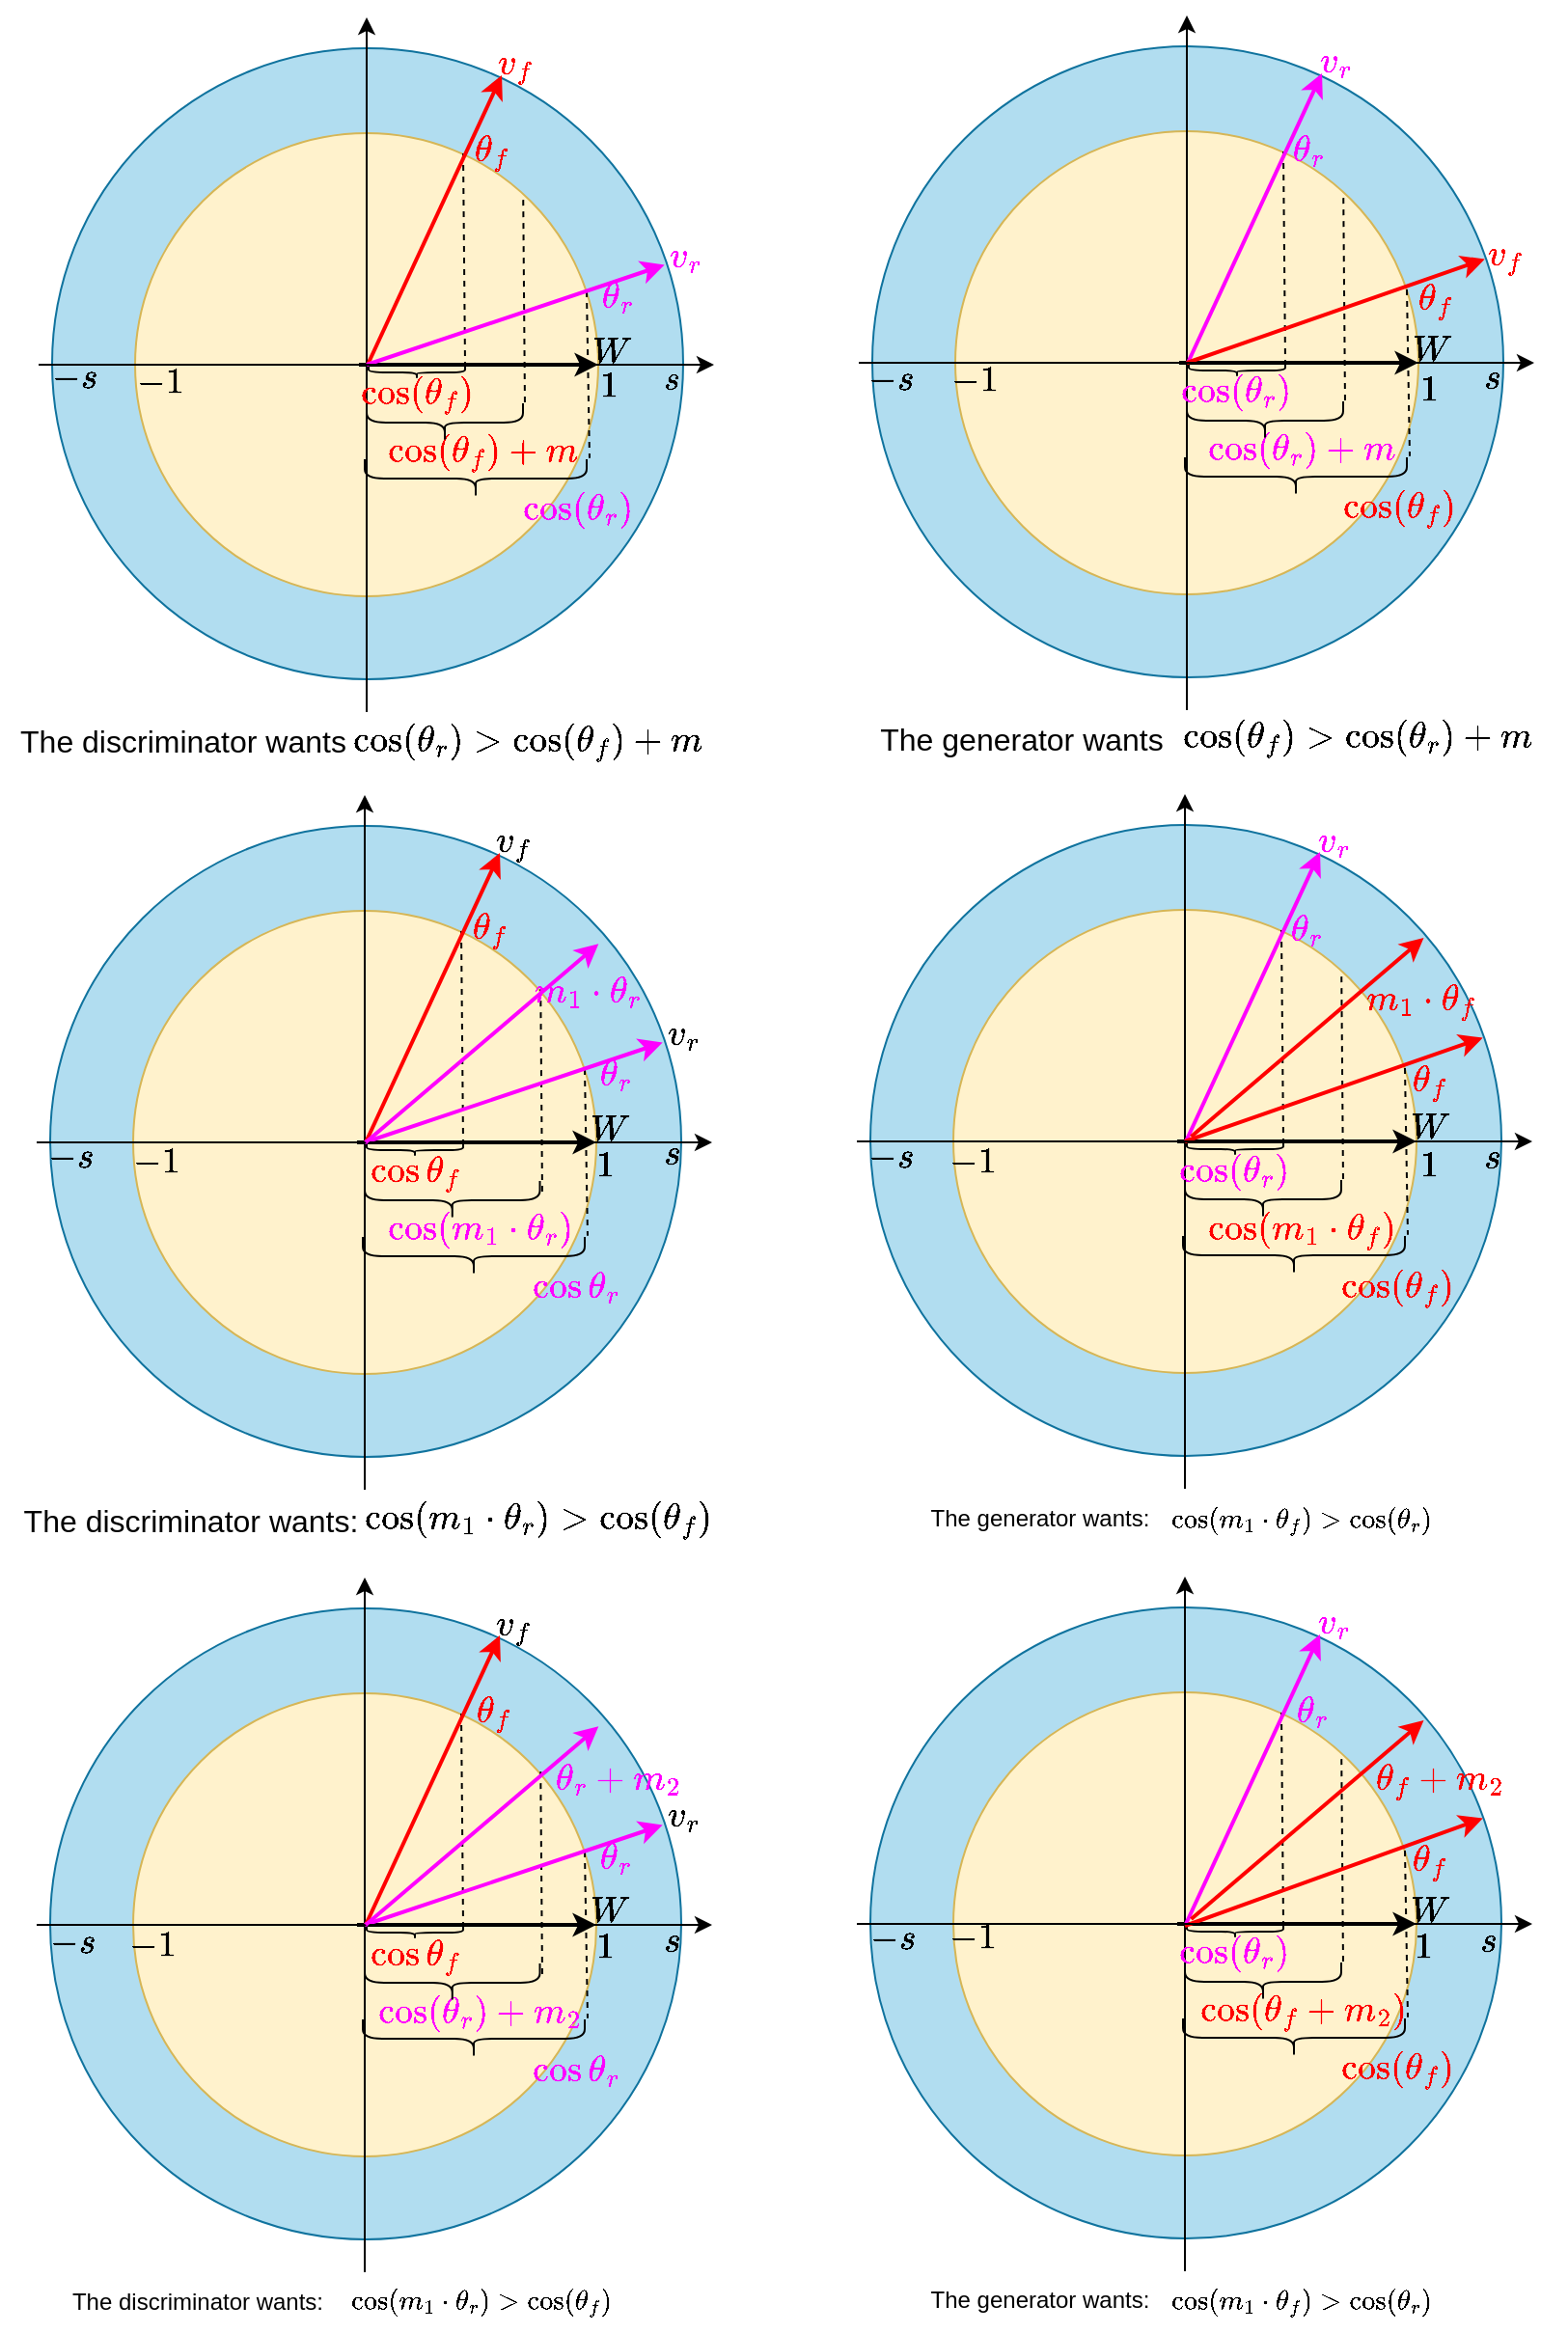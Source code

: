 <mxfile version="21.6.8" type="github">
  <diagram name="Page-1" id="L5gE9TaHChZpEfNY-t2x">
    <mxGraphModel dx="756" dy="537" grid="1" gridSize="10" guides="1" tooltips="1" connect="1" arrows="1" fold="1" page="0" pageScale="1" pageWidth="827" pageHeight="1169" math="1" shadow="0">
      <root>
        <mxCell id="0" />
        <mxCell id="1" parent="0" />
        <mxCell id="ebqqvcWVVmoioaNN8tBe-39" value="" style="ellipse;whiteSpace=wrap;html=1;aspect=fixed;fillColor=#b1ddf0;strokeColor=#10739e;" vertex="1" parent="1">
          <mxGeometry x="37" y="26" width="327" height="327" as="geometry" />
        </mxCell>
        <mxCell id="UZf72PWpk065BYjZ_3hO-1" value="" style="ellipse;whiteSpace=wrap;html=1;aspect=fixed;fillColor=#fff2cc;strokeColor=#d6b656;" parent="1" vertex="1">
          <mxGeometry x="80" y="70" width="240" height="240" as="geometry" />
        </mxCell>
        <mxCell id="UZf72PWpk065BYjZ_3hO-2" value="" style="endArrow=classic;html=1;rounded=0;exitX=0;exitY=0;exitDx=0;exitDy=0;strokeWidth=2;" parent="1" edge="1" source="ebqqvcWVVmoioaNN8tBe-5">
          <mxGeometry width="50" height="50" relative="1" as="geometry">
            <mxPoint x="40" y="189.5" as="sourcePoint" />
            <mxPoint x="320" y="190" as="targetPoint" />
          </mxGeometry>
        </mxCell>
        <mxCell id="UZf72PWpk065BYjZ_3hO-3" value="" style="endArrow=classic;html=1;rounded=0;" parent="1" edge="1">
          <mxGeometry width="50" height="50" relative="1" as="geometry">
            <mxPoint x="200" y="370" as="sourcePoint" />
            <mxPoint x="200" y="10" as="targetPoint" />
          </mxGeometry>
        </mxCell>
        <mxCell id="UZf72PWpk065BYjZ_3hO-12" value="" style="endArrow=none;dashed=1;html=1;rounded=0;" parent="1" edge="1">
          <mxGeometry width="50" height="50" relative="1" as="geometry">
            <mxPoint x="200" y="80" as="sourcePoint" />
            <mxPoint x="200" y="150" as="targetPoint" />
          </mxGeometry>
        </mxCell>
        <mxCell id="UZf72PWpk065BYjZ_3hO-13" value="" style="endArrow=none;dashed=1;html=1;rounded=0;entryX=1.033;entryY=1.013;entryDx=0;entryDy=0;entryPerimeter=0;" parent="1" edge="1" target="ebqqvcWVVmoioaNN8tBe-8">
          <mxGeometry width="50" height="50" relative="1" as="geometry">
            <mxPoint x="314" y="152" as="sourcePoint" />
            <mxPoint x="314.16" y="190.15" as="targetPoint" />
          </mxGeometry>
        </mxCell>
        <mxCell id="ebqqvcWVVmoioaNN8tBe-3" value="" style="endArrow=none;dashed=1;html=1;rounded=0;exitX=0;exitY=0.25;exitDx=0;exitDy=0;" edge="1" parent="1">
          <mxGeometry width="50" height="50" relative="1" as="geometry">
            <mxPoint x="250.0" y="80.5" as="sourcePoint" />
            <mxPoint x="251" y="190" as="targetPoint" />
          </mxGeometry>
        </mxCell>
        <mxCell id="ebqqvcWVVmoioaNN8tBe-4" value="&lt;font style=&quot;font-size: 16px;&quot; color=&quot;#ff00ff&quot;&gt;$$\theta_r$$&lt;/font&gt;" style="text;html=1;strokeColor=none;fillColor=none;align=center;verticalAlign=middle;whiteSpace=wrap;rounded=0;" vertex="1" parent="1">
          <mxGeometry x="300" y="140" width="60" height="30" as="geometry" />
        </mxCell>
        <mxCell id="ebqqvcWVVmoioaNN8tBe-5" value="&lt;font style=&quot;font-size: 16px;&quot; color=&quot;#ff0000&quot;&gt;$$\cos &lt;br&gt;(\theta_f)$$&lt;/font&gt;" style="text;html=1;strokeColor=none;fillColor=none;align=center;verticalAlign=middle;whiteSpace=wrap;rounded=0;" vertex="1" parent="1">
          <mxGeometry x="196" y="190" width="60" height="30" as="geometry" />
        </mxCell>
        <mxCell id="ebqqvcWVVmoioaNN8tBe-6" value="&lt;font style=&quot;font-size: 16px;&quot; color=&quot;#ff0000&quot;&gt;$$\theta_f$$&lt;/font&gt;" style="text;html=1;strokeColor=none;fillColor=none;align=center;verticalAlign=middle;whiteSpace=wrap;rounded=0;" vertex="1" parent="1">
          <mxGeometry x="235" y="64" width="60" height="30" as="geometry" />
        </mxCell>
        <mxCell id="ebqqvcWVVmoioaNN8tBe-7" value="" style="shape=curlyBracket;whiteSpace=wrap;html=1;rounded=1;labelPosition=left;verticalLabelPosition=middle;align=right;verticalAlign=middle;rotation=-90;" vertex="1" parent="1">
          <mxGeometry x="223" y="169" width="6" height="50" as="geometry" />
        </mxCell>
        <mxCell id="ebqqvcWVVmoioaNN8tBe-8" value="" style="shape=curlyBracket;whiteSpace=wrap;html=1;rounded=1;labelPosition=left;verticalLabelPosition=middle;align=right;verticalAlign=middle;rotation=-90;" vertex="1" parent="1">
          <mxGeometry x="246.5" y="191.5" width="20" height="115" as="geometry" />
        </mxCell>
        <mxCell id="ebqqvcWVVmoioaNN8tBe-9" value="&lt;font style=&quot;font-size: 16px;&quot; color=&quot;#ff00ff&quot;&gt;$$\cos &lt;br&gt;(\theta_r)$$&lt;/font&gt;" style="text;html=1;strokeColor=none;fillColor=none;align=center;verticalAlign=middle;whiteSpace=wrap;rounded=0;" vertex="1" parent="1">
          <mxGeometry x="280" y="250" width="60" height="30" as="geometry" />
        </mxCell>
        <mxCell id="ebqqvcWVVmoioaNN8tBe-10" value="&lt;font style=&quot;font-size: 16px;&quot; color=&quot;#ff0000&quot;&gt;$$\cos &lt;br&gt;(\theta_f) +m$$&lt;/font&gt;" style="text;html=1;strokeColor=none;fillColor=none;align=center;verticalAlign=middle;whiteSpace=wrap;rounded=0;" vertex="1" parent="1">
          <mxGeometry x="230" y="220" width="60" height="30" as="geometry" />
        </mxCell>
        <mxCell id="ebqqvcWVVmoioaNN8tBe-11" value="" style="shape=curlyBracket;whiteSpace=wrap;html=1;rounded=1;labelPosition=left;verticalLabelPosition=middle;align=right;verticalAlign=middle;rotation=-90;" vertex="1" parent="1">
          <mxGeometry x="230.5" y="179.5" width="20" height="81" as="geometry" />
        </mxCell>
        <mxCell id="ebqqvcWVVmoioaNN8tBe-12" value="" style="endArrow=none;dashed=1;html=1;rounded=0;entryX=1.033;entryY=1.013;entryDx=0;entryDy=0;entryPerimeter=0;exitX=0.838;exitY=0.144;exitDx=0;exitDy=0;exitPerimeter=0;" edge="1" parent="1" source="UZf72PWpk065BYjZ_3hO-1">
          <mxGeometry width="50" height="50" relative="1" as="geometry">
            <mxPoint x="281" y="126" as="sourcePoint" />
            <mxPoint x="282" y="212" as="targetPoint" />
          </mxGeometry>
        </mxCell>
        <mxCell id="ebqqvcWVVmoioaNN8tBe-13" value="&lt;font style=&quot;font-size: 16px;&quot;&gt;The discriminator wants&lt;/font&gt;" style="text;html=1;strokeColor=none;fillColor=none;align=center;verticalAlign=middle;whiteSpace=wrap;rounded=0;" vertex="1" parent="1">
          <mxGeometry x="10" y="370" width="190" height="30" as="geometry" />
        </mxCell>
        <mxCell id="ebqqvcWVVmoioaNN8tBe-16" value="&lt;font style=&quot;font-size: 16px;&quot;&gt;$$\cos(\theta_r)&amp;gt;\cos(\theta_f) +m$$&lt;/font&gt;" style="text;html=1;strokeColor=none;fillColor=none;align=center;verticalAlign=middle;whiteSpace=wrap;rounded=0;" vertex="1" parent="1">
          <mxGeometry x="254.38" y="370" width="60" height="30" as="geometry" />
        </mxCell>
        <mxCell id="ebqqvcWVVmoioaNN8tBe-37" value="&lt;font style=&quot;font-size: 16px;&quot;&gt;$$W$$&lt;/font&gt;" style="text;html=1;strokeColor=none;fillColor=none;align=center;verticalAlign=middle;whiteSpace=wrap;rounded=0;" vertex="1" parent="1">
          <mxGeometry x="297" y="167.5" width="60" height="30" as="geometry" />
        </mxCell>
        <mxCell id="ebqqvcWVVmoioaNN8tBe-40" value="&lt;font style=&quot;font-size: 16px;&quot; color=&quot;#ff0000&quot;&gt;$$v_f$$&lt;/font&gt;" style="text;html=1;strokeColor=none;fillColor=none;align=center;verticalAlign=middle;whiteSpace=wrap;rounded=0;" vertex="1" parent="1">
          <mxGeometry x="246.5" y="19" width="60" height="30" as="geometry" />
        </mxCell>
        <mxCell id="ebqqvcWVVmoioaNN8tBe-41" value="&lt;font style=&quot;font-size: 16px;&quot; color=&quot;#ff00ff&quot;&gt;$$v_r$$&lt;/font&gt;" style="text;html=1;strokeColor=none;fillColor=none;align=center;verticalAlign=middle;whiteSpace=wrap;rounded=0;" vertex="1" parent="1">
          <mxGeometry x="335" y="118.5" width="60" height="30" as="geometry" />
        </mxCell>
        <mxCell id="ebqqvcWVVmoioaNN8tBe-42" value="" style="endArrow=classic;html=1;rounded=0;entryX=0.392;entryY=0.7;entryDx=0;entryDy=0;entryPerimeter=0;strokeWidth=2;strokeColor=#FF0000;" edge="1" parent="1" target="ebqqvcWVVmoioaNN8tBe-40">
          <mxGeometry width="50" height="50" relative="1" as="geometry">
            <mxPoint x="200.5" y="190" as="sourcePoint" />
            <mxPoint x="250.5" y="140" as="targetPoint" />
          </mxGeometry>
        </mxCell>
        <mxCell id="ebqqvcWVVmoioaNN8tBe-43" value="" style="endArrow=classic;html=1;rounded=0;entryX=0.906;entryY=-0.058;entryDx=0;entryDy=0;entryPerimeter=0;strokeWidth=2;strokeColor=#FF00FF;" edge="1" parent="1" target="ebqqvcWVVmoioaNN8tBe-4">
          <mxGeometry width="50" height="50" relative="1" as="geometry">
            <mxPoint x="200" y="190" as="sourcePoint" />
            <mxPoint x="280" y="50" as="targetPoint" />
          </mxGeometry>
        </mxCell>
        <mxCell id="ebqqvcWVVmoioaNN8tBe-44" value="" style="endArrow=classic;html=1;rounded=0;" edge="1" parent="1">
          <mxGeometry width="50" height="50" relative="1" as="geometry">
            <mxPoint x="30" y="190" as="sourcePoint" />
            <mxPoint x="380" y="190" as="targetPoint" />
          </mxGeometry>
        </mxCell>
        <mxCell id="ebqqvcWVVmoioaNN8tBe-45" value="&lt;font style=&quot;font-size: 16px;&quot;&gt;$$1$$&lt;/font&gt;" style="text;html=1;strokeColor=none;fillColor=none;align=center;verticalAlign=middle;whiteSpace=wrap;rounded=0;" vertex="1" parent="1">
          <mxGeometry x="296" y="185.5" width="60" height="30" as="geometry" />
        </mxCell>
        <mxCell id="ebqqvcWVVmoioaNN8tBe-46" value="&lt;font style=&quot;font-size: 15px;&quot;&gt;$$s$$&lt;/font&gt;" style="text;html=1;strokeColor=none;fillColor=none;align=center;verticalAlign=middle;whiteSpace=wrap;rounded=0;" vertex="1" parent="1">
          <mxGeometry x="328" y="181.5" width="60" height="30" as="geometry" />
        </mxCell>
        <mxCell id="ebqqvcWVVmoioaNN8tBe-47" value="&lt;font style=&quot;font-size: 16px;&quot;&gt;$$-s$$&lt;/font&gt;" style="text;html=1;strokeColor=none;fillColor=none;align=center;verticalAlign=middle;whiteSpace=wrap;rounded=0;" vertex="1" parent="1">
          <mxGeometry x="19" y="180.5" width="60" height="30" as="geometry" />
        </mxCell>
        <mxCell id="ebqqvcWVVmoioaNN8tBe-48" value="&lt;font style=&quot;font-size: 16px;&quot;&gt;$$-1$$&lt;/font&gt;" style="text;html=1;strokeColor=none;fillColor=none;align=center;verticalAlign=middle;whiteSpace=wrap;rounded=0;" vertex="1" parent="1">
          <mxGeometry x="63" y="184" width="60" height="30" as="geometry" />
        </mxCell>
        <mxCell id="ebqqvcWVVmoioaNN8tBe-49" value="" style="ellipse;whiteSpace=wrap;html=1;aspect=fixed;fillColor=#b1ddf0;strokeColor=#10739e;" vertex="1" parent="1">
          <mxGeometry x="462" y="25" width="327" height="327" as="geometry" />
        </mxCell>
        <mxCell id="ebqqvcWVVmoioaNN8tBe-50" value="" style="ellipse;whiteSpace=wrap;html=1;aspect=fixed;fillColor=#fff2cc;strokeColor=#d6b656;" vertex="1" parent="1">
          <mxGeometry x="505" y="69" width="240" height="240" as="geometry" />
        </mxCell>
        <mxCell id="ebqqvcWVVmoioaNN8tBe-51" value="" style="endArrow=classic;html=1;rounded=0;exitX=0;exitY=0;exitDx=0;exitDy=0;strokeWidth=2;" edge="1" parent="1" source="ebqqvcWVVmoioaNN8tBe-57">
          <mxGeometry width="50" height="50" relative="1" as="geometry">
            <mxPoint x="465" y="188.5" as="sourcePoint" />
            <mxPoint x="745" y="189" as="targetPoint" />
          </mxGeometry>
        </mxCell>
        <mxCell id="ebqqvcWVVmoioaNN8tBe-52" value="" style="endArrow=classic;html=1;rounded=0;" edge="1" parent="1">
          <mxGeometry width="50" height="50" relative="1" as="geometry">
            <mxPoint x="625" y="369" as="sourcePoint" />
            <mxPoint x="625" y="9" as="targetPoint" />
          </mxGeometry>
        </mxCell>
        <mxCell id="ebqqvcWVVmoioaNN8tBe-53" value="" style="endArrow=none;dashed=1;html=1;rounded=0;" edge="1" parent="1">
          <mxGeometry width="50" height="50" relative="1" as="geometry">
            <mxPoint x="625" y="79" as="sourcePoint" />
            <mxPoint x="625" y="149" as="targetPoint" />
          </mxGeometry>
        </mxCell>
        <mxCell id="ebqqvcWVVmoioaNN8tBe-54" value="" style="endArrow=none;dashed=1;html=1;rounded=0;entryX=1.033;entryY=1.013;entryDx=0;entryDy=0;entryPerimeter=0;" edge="1" parent="1" target="ebqqvcWVVmoioaNN8tBe-60">
          <mxGeometry width="50" height="50" relative="1" as="geometry">
            <mxPoint x="739" y="151" as="sourcePoint" />
            <mxPoint x="739.16" y="189.15" as="targetPoint" />
          </mxGeometry>
        </mxCell>
        <mxCell id="ebqqvcWVVmoioaNN8tBe-55" value="" style="endArrow=none;dashed=1;html=1;rounded=0;exitX=0;exitY=0.25;exitDx=0;exitDy=0;" edge="1" parent="1">
          <mxGeometry width="50" height="50" relative="1" as="geometry">
            <mxPoint x="675.0" y="79.5" as="sourcePoint" />
            <mxPoint x="676" y="189" as="targetPoint" />
          </mxGeometry>
        </mxCell>
        <mxCell id="ebqqvcWVVmoioaNN8tBe-57" value="&lt;font style=&quot;font-size: 16px;&quot; color=&quot;#ff00ff&quot;&gt;$$\cos &lt;br&gt;(\theta_r)$$&lt;/font&gt;" style="text;html=1;strokeColor=none;fillColor=none;align=center;verticalAlign=middle;whiteSpace=wrap;rounded=0;" vertex="1" parent="1">
          <mxGeometry x="621" y="189" width="60" height="30" as="geometry" />
        </mxCell>
        <mxCell id="ebqqvcWVVmoioaNN8tBe-58" value="&lt;font style=&quot;font-size: 16px;&quot; color=&quot;#ff00ff&quot;&gt;$$\theta_r$$&lt;/font&gt;" style="text;html=1;strokeColor=none;fillColor=none;align=center;verticalAlign=middle;whiteSpace=wrap;rounded=0;" vertex="1" parent="1">
          <mxGeometry x="658" y="64" width="60" height="30" as="geometry" />
        </mxCell>
        <mxCell id="ebqqvcWVVmoioaNN8tBe-59" value="" style="shape=curlyBracket;whiteSpace=wrap;html=1;rounded=1;labelPosition=left;verticalLabelPosition=middle;align=right;verticalAlign=middle;rotation=-90;" vertex="1" parent="1">
          <mxGeometry x="648" y="168" width="6" height="50" as="geometry" />
        </mxCell>
        <mxCell id="ebqqvcWVVmoioaNN8tBe-60" value="" style="shape=curlyBracket;whiteSpace=wrap;html=1;rounded=1;labelPosition=left;verticalLabelPosition=middle;align=right;verticalAlign=middle;rotation=-90;" vertex="1" parent="1">
          <mxGeometry x="671.5" y="190.5" width="20" height="115" as="geometry" />
        </mxCell>
        <mxCell id="ebqqvcWVVmoioaNN8tBe-61" value="&lt;font style=&quot;font-size: 16px;&quot; color=&quot;#ff0000&quot;&gt;$$\cos &lt;br&gt;(\theta_f)$$&lt;/font&gt;" style="text;html=1;strokeColor=none;fillColor=none;align=center;verticalAlign=middle;whiteSpace=wrap;rounded=0;" vertex="1" parent="1">
          <mxGeometry x="705" y="249" width="60" height="30" as="geometry" />
        </mxCell>
        <mxCell id="ebqqvcWVVmoioaNN8tBe-62" value="&lt;font style=&quot;font-size: 16px;&quot; color=&quot;#ff00ff&quot;&gt;$$\cos &lt;br&gt;(\theta_r) +m$$&lt;/font&gt;" style="text;html=1;strokeColor=none;fillColor=none;align=center;verticalAlign=middle;whiteSpace=wrap;rounded=0;" vertex="1" parent="1">
          <mxGeometry x="655" y="219" width="60" height="30" as="geometry" />
        </mxCell>
        <mxCell id="ebqqvcWVVmoioaNN8tBe-63" value="" style="shape=curlyBracket;whiteSpace=wrap;html=1;rounded=1;labelPosition=left;verticalLabelPosition=middle;align=right;verticalAlign=middle;rotation=-90;" vertex="1" parent="1">
          <mxGeometry x="655.5" y="178.5" width="20" height="81" as="geometry" />
        </mxCell>
        <mxCell id="ebqqvcWVVmoioaNN8tBe-64" value="" style="endArrow=none;dashed=1;html=1;rounded=0;entryX=1.033;entryY=1.013;entryDx=0;entryDy=0;entryPerimeter=0;exitX=0.838;exitY=0.144;exitDx=0;exitDy=0;exitPerimeter=0;" edge="1" parent="1" source="ebqqvcWVVmoioaNN8tBe-50">
          <mxGeometry width="50" height="50" relative="1" as="geometry">
            <mxPoint x="706" y="125" as="sourcePoint" />
            <mxPoint x="707" y="211" as="targetPoint" />
          </mxGeometry>
        </mxCell>
        <mxCell id="ebqqvcWVVmoioaNN8tBe-66" value="&lt;font style=&quot;font-size: 16px;&quot;&gt;$$\cos(\theta_f)&amp;gt;\cos(\theta_r) +m$$&lt;/font&gt;" style="text;html=1;strokeColor=none;fillColor=none;align=center;verticalAlign=middle;whiteSpace=wrap;rounded=0;" vertex="1" parent="1">
          <mxGeometry x="684" y="368" width="60" height="30" as="geometry" />
        </mxCell>
        <mxCell id="ebqqvcWVVmoioaNN8tBe-67" value="&lt;font style=&quot;font-size: 16px;&quot;&gt;$$W$$&lt;/font&gt;" style="text;html=1;strokeColor=none;fillColor=none;align=center;verticalAlign=middle;whiteSpace=wrap;rounded=0;" vertex="1" parent="1">
          <mxGeometry x="722" y="166.5" width="60" height="30" as="geometry" />
        </mxCell>
        <mxCell id="ebqqvcWVVmoioaNN8tBe-68" value="&lt;font style=&quot;font-size: 16px;&quot; color=&quot;#ff00ff&quot;&gt;$$v_r$$&lt;/font&gt;" style="text;html=1;strokeColor=none;fillColor=none;align=center;verticalAlign=middle;whiteSpace=wrap;rounded=0;" vertex="1" parent="1">
          <mxGeometry x="671.5" y="18" width="60" height="30" as="geometry" />
        </mxCell>
        <mxCell id="ebqqvcWVVmoioaNN8tBe-69" value="&lt;font style=&quot;font-size: 16px;&quot; color=&quot;#ff0000&quot;&gt;$$v_f$$&lt;/font&gt;" style="text;html=1;strokeColor=none;fillColor=none;align=center;verticalAlign=middle;whiteSpace=wrap;rounded=0;" vertex="1" parent="1">
          <mxGeometry x="760" y="117.5" width="60" height="30" as="geometry" />
        </mxCell>
        <mxCell id="ebqqvcWVVmoioaNN8tBe-70" value="" style="endArrow=classic;html=1;rounded=0;entryX=0.392;entryY=0.7;entryDx=0;entryDy=0;entryPerimeter=0;strokeWidth=2;strokeColor=#FF00FF;" edge="1" parent="1" target="ebqqvcWVVmoioaNN8tBe-68">
          <mxGeometry width="50" height="50" relative="1" as="geometry">
            <mxPoint x="625.5" y="189" as="sourcePoint" />
            <mxPoint x="675.5" y="139" as="targetPoint" />
          </mxGeometry>
        </mxCell>
        <mxCell id="ebqqvcWVVmoioaNN8tBe-71" value="" style="endArrow=classic;html=1;rounded=0;entryX=0.906;entryY=-0.058;entryDx=0;entryDy=0;entryPerimeter=0;strokeWidth=2;strokeColor=#FF0000;" edge="1" parent="1">
          <mxGeometry width="50" height="50" relative="1" as="geometry">
            <mxPoint x="625" y="189" as="sourcePoint" />
            <mxPoint x="779.36" y="135.26" as="targetPoint" />
          </mxGeometry>
        </mxCell>
        <mxCell id="ebqqvcWVVmoioaNN8tBe-72" value="" style="endArrow=classic;html=1;rounded=0;" edge="1" parent="1">
          <mxGeometry width="50" height="50" relative="1" as="geometry">
            <mxPoint x="455" y="189" as="sourcePoint" />
            <mxPoint x="805" y="189" as="targetPoint" />
          </mxGeometry>
        </mxCell>
        <mxCell id="ebqqvcWVVmoioaNN8tBe-73" value="&lt;font style=&quot;font-size: 16px;&quot;&gt;$$1$$&lt;/font&gt;" style="text;html=1;strokeColor=none;fillColor=none;align=center;verticalAlign=middle;whiteSpace=wrap;rounded=0;" vertex="1" parent="1">
          <mxGeometry x="721" y="188" width="60" height="30" as="geometry" />
        </mxCell>
        <mxCell id="ebqqvcWVVmoioaNN8tBe-74" value="&lt;font style=&quot;font-size: 16px;&quot;&gt;$$s$$&lt;/font&gt;" style="text;html=1;strokeColor=none;fillColor=none;align=center;verticalAlign=middle;whiteSpace=wrap;rounded=0;" vertex="1" parent="1">
          <mxGeometry x="753" y="182" width="60" height="30" as="geometry" />
        </mxCell>
        <mxCell id="ebqqvcWVVmoioaNN8tBe-75" value="&lt;font style=&quot;font-size: 16px;&quot;&gt;$$-s$$&lt;/font&gt;" style="text;html=1;strokeColor=none;fillColor=none;align=center;verticalAlign=middle;whiteSpace=wrap;rounded=0;" vertex="1" parent="1">
          <mxGeometry x="442" y="181.5" width="60" height="30" as="geometry" />
        </mxCell>
        <mxCell id="ebqqvcWVVmoioaNN8tBe-76" value="&lt;font style=&quot;font-size: 16px;&quot;&gt;$$-1$$&lt;/font&gt;" style="text;html=1;strokeColor=none;fillColor=none;align=center;verticalAlign=middle;whiteSpace=wrap;rounded=0;" vertex="1" parent="1">
          <mxGeometry x="485" y="183" width="60" height="30" as="geometry" />
        </mxCell>
        <mxCell id="ebqqvcWVVmoioaNN8tBe-80" value="" style="ellipse;whiteSpace=wrap;html=1;aspect=fixed;fillColor=#b1ddf0;strokeColor=#10739e;" vertex="1" parent="1">
          <mxGeometry x="36" y="429" width="327" height="327" as="geometry" />
        </mxCell>
        <mxCell id="ebqqvcWVVmoioaNN8tBe-81" value="" style="ellipse;whiteSpace=wrap;html=1;aspect=fixed;fillColor=#fff2cc;strokeColor=#d6b656;" vertex="1" parent="1">
          <mxGeometry x="79" y="473" width="240" height="240" as="geometry" />
        </mxCell>
        <mxCell id="ebqqvcWVVmoioaNN8tBe-82" value="" style="endArrow=classic;html=1;rounded=0;exitX=0;exitY=0;exitDx=0;exitDy=0;strokeWidth=2;" edge="1" parent="1" source="ebqqvcWVVmoioaNN8tBe-88">
          <mxGeometry width="50" height="50" relative="1" as="geometry">
            <mxPoint x="39" y="592.5" as="sourcePoint" />
            <mxPoint x="319" y="593" as="targetPoint" />
          </mxGeometry>
        </mxCell>
        <mxCell id="ebqqvcWVVmoioaNN8tBe-83" value="" style="endArrow=classic;html=1;rounded=0;" edge="1" parent="1">
          <mxGeometry width="50" height="50" relative="1" as="geometry">
            <mxPoint x="199" y="773" as="sourcePoint" />
            <mxPoint x="199" y="413" as="targetPoint" />
          </mxGeometry>
        </mxCell>
        <mxCell id="ebqqvcWVVmoioaNN8tBe-84" value="" style="endArrow=none;dashed=1;html=1;rounded=0;" edge="1" parent="1">
          <mxGeometry width="50" height="50" relative="1" as="geometry">
            <mxPoint x="199" y="483" as="sourcePoint" />
            <mxPoint x="199" y="553" as="targetPoint" />
          </mxGeometry>
        </mxCell>
        <mxCell id="ebqqvcWVVmoioaNN8tBe-85" value="" style="endArrow=none;dashed=1;html=1;rounded=0;entryX=1.033;entryY=1.013;entryDx=0;entryDy=0;entryPerimeter=0;" edge="1" parent="1" target="ebqqvcWVVmoioaNN8tBe-91">
          <mxGeometry width="50" height="50" relative="1" as="geometry">
            <mxPoint x="313" y="555" as="sourcePoint" />
            <mxPoint x="313.16" y="593.15" as="targetPoint" />
          </mxGeometry>
        </mxCell>
        <mxCell id="ebqqvcWVVmoioaNN8tBe-86" value="" style="endArrow=none;dashed=1;html=1;rounded=0;exitX=0;exitY=0.25;exitDx=0;exitDy=0;" edge="1" parent="1">
          <mxGeometry width="50" height="50" relative="1" as="geometry">
            <mxPoint x="249.0" y="483.5" as="sourcePoint" />
            <mxPoint x="250" y="593" as="targetPoint" />
          </mxGeometry>
        </mxCell>
        <mxCell id="ebqqvcWVVmoioaNN8tBe-87" value="&lt;font style=&quot;font-size: 16px;&quot; color=&quot;#ff00ff&quot;&gt;$$\theta_r$$&lt;/font&gt;" style="text;html=1;strokeColor=none;fillColor=none;align=center;verticalAlign=middle;whiteSpace=wrap;rounded=0;" vertex="1" parent="1">
          <mxGeometry x="299" y="543" width="60" height="30" as="geometry" />
        </mxCell>
        <mxCell id="ebqqvcWVVmoioaNN8tBe-88" value="&lt;font style=&quot;font-size: 16px;&quot; color=&quot;#ff0000&quot;&gt;$$\cos &lt;br&gt;\theta_f$$&lt;/font&gt;" style="text;html=1;strokeColor=none;fillColor=none;align=center;verticalAlign=middle;whiteSpace=wrap;rounded=0;" vertex="1" parent="1">
          <mxGeometry x="195" y="593" width="60" height="30" as="geometry" />
        </mxCell>
        <mxCell id="ebqqvcWVVmoioaNN8tBe-89" value="&lt;font style=&quot;font-size: 16px;&quot; color=&quot;#ff0000&quot;&gt;$$\theta_f$$&lt;/font&gt;" style="text;html=1;strokeColor=none;fillColor=none;align=center;verticalAlign=middle;whiteSpace=wrap;rounded=0;" vertex="1" parent="1">
          <mxGeometry x="234" y="467" width="60" height="30" as="geometry" />
        </mxCell>
        <mxCell id="ebqqvcWVVmoioaNN8tBe-90" value="" style="shape=curlyBracket;whiteSpace=wrap;html=1;rounded=1;labelPosition=left;verticalLabelPosition=middle;align=right;verticalAlign=middle;rotation=-90;" vertex="1" parent="1">
          <mxGeometry x="222" y="572" width="6" height="50" as="geometry" />
        </mxCell>
        <mxCell id="ebqqvcWVVmoioaNN8tBe-91" value="" style="shape=curlyBracket;whiteSpace=wrap;html=1;rounded=1;labelPosition=left;verticalLabelPosition=middle;align=right;verticalAlign=middle;rotation=-90;" vertex="1" parent="1">
          <mxGeometry x="245.5" y="594.5" width="20" height="115" as="geometry" />
        </mxCell>
        <mxCell id="ebqqvcWVVmoioaNN8tBe-92" value="&lt;font style=&quot;font-size: 16px;&quot; color=&quot;#ff00ff&quot;&gt;$$\cos &lt;br&gt;\theta_r$$&lt;/font&gt;" style="text;html=1;strokeColor=none;fillColor=none;align=center;verticalAlign=middle;whiteSpace=wrap;rounded=0;" vertex="1" parent="1">
          <mxGeometry x="279" y="653" width="60" height="30" as="geometry" />
        </mxCell>
        <mxCell id="ebqqvcWVVmoioaNN8tBe-93" value="&lt;font style=&quot;font-size: 16px;&quot; color=&quot;#ff00ff&quot;&gt;$$\cos &lt;br&gt;(m_1\cdot \theta_r)$$&lt;/font&gt;" style="text;html=1;strokeColor=none;fillColor=none;align=center;verticalAlign=middle;whiteSpace=wrap;rounded=0;" vertex="1" parent="1">
          <mxGeometry x="229" y="623" width="60" height="30" as="geometry" />
        </mxCell>
        <mxCell id="ebqqvcWVVmoioaNN8tBe-94" value="" style="shape=curlyBracket;whiteSpace=wrap;html=1;rounded=1;labelPosition=left;verticalLabelPosition=middle;align=right;verticalAlign=middle;rotation=-90;" vertex="1" parent="1">
          <mxGeometry x="234.38" y="577.63" width="20" height="90.75" as="geometry" />
        </mxCell>
        <mxCell id="ebqqvcWVVmoioaNN8tBe-95" value="" style="endArrow=none;dashed=1;html=1;rounded=0;entryX=1.033;entryY=1.013;entryDx=0;entryDy=0;entryPerimeter=0;exitX=0.838;exitY=0.144;exitDx=0;exitDy=0;exitPerimeter=0;" edge="1" parent="1">
          <mxGeometry width="50" height="50" relative="1" as="geometry">
            <mxPoint x="290.12" y="513.56" as="sourcePoint" />
            <mxPoint x="291" y="621" as="targetPoint" />
          </mxGeometry>
        </mxCell>
        <mxCell id="ebqqvcWVVmoioaNN8tBe-96" value="&lt;font style=&quot;font-size: 16px;&quot;&gt;The discriminator wants:&lt;/font&gt;" style="text;html=1;strokeColor=none;fillColor=none;align=center;verticalAlign=middle;whiteSpace=wrap;rounded=0;strokeWidth=9;" vertex="1" parent="1">
          <mxGeometry x="14" y="774" width="189.5" height="30" as="geometry" />
        </mxCell>
        <mxCell id="ebqqvcWVVmoioaNN8tBe-97" value="&lt;font style=&quot;font-size: 16px;&quot;&gt;$$\cos(m_1\cdot \theta_r)&amp;gt;\cos(\theta_f)$$&lt;/font&gt;" style="text;html=1;strokeColor=none;fillColor=none;align=center;verticalAlign=middle;whiteSpace=wrap;rounded=0;" vertex="1" parent="1">
          <mxGeometry x="258.5" y="773" width="60" height="30" as="geometry" />
        </mxCell>
        <mxCell id="ebqqvcWVVmoioaNN8tBe-98" value="&lt;font style=&quot;font-size: 16px;&quot;&gt;$$W$$&lt;/font&gt;" style="text;html=1;strokeColor=none;fillColor=none;align=center;verticalAlign=middle;whiteSpace=wrap;rounded=0;" vertex="1" parent="1">
          <mxGeometry x="296" y="570.5" width="60" height="30" as="geometry" />
        </mxCell>
        <mxCell id="ebqqvcWVVmoioaNN8tBe-99" value="&lt;font style=&quot;font-size: 16px;&quot;&gt;$$v_f$$&lt;/font&gt;" style="text;html=1;strokeColor=none;fillColor=none;align=center;verticalAlign=middle;whiteSpace=wrap;rounded=0;" vertex="1" parent="1">
          <mxGeometry x="245.5" y="422" width="60" height="30" as="geometry" />
        </mxCell>
        <mxCell id="ebqqvcWVVmoioaNN8tBe-100" value="&lt;font style=&quot;font-size: 16px;&quot;&gt;$$v_r$$&lt;/font&gt;" style="text;html=1;strokeColor=none;fillColor=none;align=center;verticalAlign=middle;whiteSpace=wrap;rounded=0;" vertex="1" parent="1">
          <mxGeometry x="334" y="521.5" width="60" height="30" as="geometry" />
        </mxCell>
        <mxCell id="ebqqvcWVVmoioaNN8tBe-101" value="" style="endArrow=classic;html=1;rounded=0;entryX=0.392;entryY=0.7;entryDx=0;entryDy=0;entryPerimeter=0;strokeWidth=2;strokeColor=#FF0000;" edge="1" parent="1" target="ebqqvcWVVmoioaNN8tBe-99">
          <mxGeometry width="50" height="50" relative="1" as="geometry">
            <mxPoint x="199.5" y="593" as="sourcePoint" />
            <mxPoint x="249.5" y="543" as="targetPoint" />
          </mxGeometry>
        </mxCell>
        <mxCell id="ebqqvcWVVmoioaNN8tBe-102" value="" style="endArrow=classic;html=1;rounded=0;entryX=0.906;entryY=-0.058;entryDx=0;entryDy=0;entryPerimeter=0;strokeWidth=2;strokeColor=#FF00FF;" edge="1" parent="1" target="ebqqvcWVVmoioaNN8tBe-87">
          <mxGeometry width="50" height="50" relative="1" as="geometry">
            <mxPoint x="199" y="593" as="sourcePoint" />
            <mxPoint x="279" y="453" as="targetPoint" />
          </mxGeometry>
        </mxCell>
        <mxCell id="ebqqvcWVVmoioaNN8tBe-103" value="" style="endArrow=classic;html=1;rounded=0;" edge="1" parent="1">
          <mxGeometry width="50" height="50" relative="1" as="geometry">
            <mxPoint x="29" y="593" as="sourcePoint" />
            <mxPoint x="379" y="593" as="targetPoint" />
          </mxGeometry>
        </mxCell>
        <mxCell id="ebqqvcWVVmoioaNN8tBe-104" value="&lt;font style=&quot;font-size: 16px;&quot;&gt;$$1$$&lt;/font&gt;" style="text;html=1;strokeColor=none;fillColor=none;align=center;verticalAlign=middle;whiteSpace=wrap;rounded=0;" vertex="1" parent="1">
          <mxGeometry x="294" y="589.5" width="60" height="30" as="geometry" />
        </mxCell>
        <mxCell id="ebqqvcWVVmoioaNN8tBe-105" value="&lt;font style=&quot;font-size: 16px;&quot;&gt;$$s$$&lt;/font&gt;" style="text;html=1;strokeColor=none;fillColor=none;align=center;verticalAlign=middle;whiteSpace=wrap;rounded=0;" vertex="1" parent="1">
          <mxGeometry x="328" y="583.5" width="60" height="30" as="geometry" />
        </mxCell>
        <mxCell id="ebqqvcWVVmoioaNN8tBe-106" value="&lt;font style=&quot;font-size: 16px;&quot;&gt;$$-s$$&lt;/font&gt;" style="text;html=1;strokeColor=none;fillColor=none;align=center;verticalAlign=middle;whiteSpace=wrap;rounded=0;" vertex="1" parent="1">
          <mxGeometry x="17" y="584.5" width="60" height="30" as="geometry" />
        </mxCell>
        <mxCell id="ebqqvcWVVmoioaNN8tBe-107" value="&lt;font style=&quot;font-size: 16px;&quot;&gt;$$-1$$&lt;/font&gt;" style="text;html=1;strokeColor=none;fillColor=none;align=center;verticalAlign=middle;whiteSpace=wrap;rounded=0;" vertex="1" parent="1">
          <mxGeometry x="61" y="588" width="60" height="30" as="geometry" />
        </mxCell>
        <mxCell id="ebqqvcWVVmoioaNN8tBe-108" value="" style="endArrow=classic;html=1;rounded=0;entryX=0.869;entryY=0.187;entryDx=0;entryDy=0;entryPerimeter=0;strokeWidth=2;strokeColor=#FF00FF;" edge="1" parent="1" target="ebqqvcWVVmoioaNN8tBe-80">
          <mxGeometry width="50" height="50" relative="1" as="geometry">
            <mxPoint x="199.5" y="593" as="sourcePoint" />
            <mxPoint x="353.5" y="541" as="targetPoint" />
          </mxGeometry>
        </mxCell>
        <mxCell id="ebqqvcWVVmoioaNN8tBe-110" value="&lt;font style=&quot;font-size: 16px;&quot; color=&quot;#ff00ff&quot;&gt;$$m_1\cdot \theta_r$$&lt;/font&gt;" style="text;html=1;strokeColor=none;fillColor=none;align=center;verticalAlign=middle;whiteSpace=wrap;rounded=0;" vertex="1" parent="1">
          <mxGeometry x="285" y="500" width="60" height="30" as="geometry" />
        </mxCell>
        <mxCell id="ebqqvcWVVmoioaNN8tBe-141" value="" style="ellipse;whiteSpace=wrap;html=1;aspect=fixed;fillColor=#b1ddf0;strokeColor=#10739e;" vertex="1" parent="1">
          <mxGeometry x="461" y="428.5" width="327" height="327" as="geometry" />
        </mxCell>
        <mxCell id="ebqqvcWVVmoioaNN8tBe-142" value="" style="ellipse;whiteSpace=wrap;html=1;aspect=fixed;fillColor=#fff2cc;strokeColor=#d6b656;" vertex="1" parent="1">
          <mxGeometry x="504" y="472.5" width="240" height="240" as="geometry" />
        </mxCell>
        <mxCell id="ebqqvcWVVmoioaNN8tBe-143" value="" style="endArrow=classic;html=1;rounded=0;exitX=0;exitY=0;exitDx=0;exitDy=0;strokeWidth=2;" edge="1" parent="1" source="ebqqvcWVVmoioaNN8tBe-149">
          <mxGeometry width="50" height="50" relative="1" as="geometry">
            <mxPoint x="464" y="592" as="sourcePoint" />
            <mxPoint x="744" y="592.5" as="targetPoint" />
          </mxGeometry>
        </mxCell>
        <mxCell id="ebqqvcWVVmoioaNN8tBe-144" value="" style="endArrow=classic;html=1;rounded=0;" edge="1" parent="1">
          <mxGeometry width="50" height="50" relative="1" as="geometry">
            <mxPoint x="624" y="772.5" as="sourcePoint" />
            <mxPoint x="624" y="412.5" as="targetPoint" />
          </mxGeometry>
        </mxCell>
        <mxCell id="ebqqvcWVVmoioaNN8tBe-145" value="" style="endArrow=none;dashed=1;html=1;rounded=0;" edge="1" parent="1">
          <mxGeometry width="50" height="50" relative="1" as="geometry">
            <mxPoint x="624" y="482.5" as="sourcePoint" />
            <mxPoint x="624" y="552.5" as="targetPoint" />
          </mxGeometry>
        </mxCell>
        <mxCell id="ebqqvcWVVmoioaNN8tBe-146" value="" style="endArrow=none;dashed=1;html=1;rounded=0;entryX=1.033;entryY=1.013;entryDx=0;entryDy=0;entryPerimeter=0;" edge="1" parent="1" target="ebqqvcWVVmoioaNN8tBe-152">
          <mxGeometry width="50" height="50" relative="1" as="geometry">
            <mxPoint x="738" y="554.5" as="sourcePoint" />
            <mxPoint x="738.16" y="592.65" as="targetPoint" />
          </mxGeometry>
        </mxCell>
        <mxCell id="ebqqvcWVVmoioaNN8tBe-147" value="" style="endArrow=none;dashed=1;html=1;rounded=0;exitX=0;exitY=0.25;exitDx=0;exitDy=0;" edge="1" parent="1">
          <mxGeometry width="50" height="50" relative="1" as="geometry">
            <mxPoint x="674.0" y="483" as="sourcePoint" />
            <mxPoint x="675" y="592.5" as="targetPoint" />
          </mxGeometry>
        </mxCell>
        <mxCell id="ebqqvcWVVmoioaNN8tBe-149" value="&lt;font style=&quot;font-size: 16px;&quot; color=&quot;#ff00ff&quot;&gt;$$\cos &lt;br&gt;(\theta_r)$$&lt;/font&gt;" style="text;html=1;strokeColor=none;fillColor=none;align=center;verticalAlign=middle;whiteSpace=wrap;rounded=0;" vertex="1" parent="1">
          <mxGeometry x="620" y="592.5" width="60" height="30" as="geometry" />
        </mxCell>
        <mxCell id="ebqqvcWVVmoioaNN8tBe-150" value="&lt;font style=&quot;font-size: 16px;&quot; color=&quot;#ff00ff&quot;&gt;$$\theta_r$$&lt;/font&gt;" style="text;html=1;strokeColor=none;fillColor=none;align=center;verticalAlign=middle;whiteSpace=wrap;rounded=0;" vertex="1" parent="1">
          <mxGeometry x="657" y="467.5" width="60" height="30" as="geometry" />
        </mxCell>
        <mxCell id="ebqqvcWVVmoioaNN8tBe-151" value="" style="shape=curlyBracket;whiteSpace=wrap;html=1;rounded=1;labelPosition=left;verticalLabelPosition=middle;align=right;verticalAlign=middle;rotation=-90;" vertex="1" parent="1">
          <mxGeometry x="647" y="571.5" width="6" height="50" as="geometry" />
        </mxCell>
        <mxCell id="ebqqvcWVVmoioaNN8tBe-152" value="" style="shape=curlyBracket;whiteSpace=wrap;html=1;rounded=1;labelPosition=left;verticalLabelPosition=middle;align=right;verticalAlign=middle;rotation=-90;" vertex="1" parent="1">
          <mxGeometry x="670.5" y="594" width="20" height="115" as="geometry" />
        </mxCell>
        <mxCell id="ebqqvcWVVmoioaNN8tBe-153" value="&lt;font style=&quot;font-size: 16px;&quot; color=&quot;#ff0000&quot;&gt;$$\cos &lt;br&gt;(\theta_f)$$&lt;/font&gt;" style="text;html=1;strokeColor=none;fillColor=none;align=center;verticalAlign=middle;whiteSpace=wrap;rounded=0;" vertex="1" parent="1">
          <mxGeometry x="704" y="652.5" width="60" height="30" as="geometry" />
        </mxCell>
        <mxCell id="ebqqvcWVVmoioaNN8tBe-155" value="" style="shape=curlyBracket;whiteSpace=wrap;html=1;rounded=1;labelPosition=left;verticalLabelPosition=middle;align=right;verticalAlign=middle;rotation=-90;" vertex="1" parent="1">
          <mxGeometry x="654.5" y="582" width="20" height="81" as="geometry" />
        </mxCell>
        <mxCell id="ebqqvcWVVmoioaNN8tBe-156" value="" style="endArrow=none;dashed=1;html=1;rounded=0;entryX=1.033;entryY=1.013;entryDx=0;entryDy=0;entryPerimeter=0;exitX=0.838;exitY=0.144;exitDx=0;exitDy=0;exitPerimeter=0;" edge="1" parent="1" source="ebqqvcWVVmoioaNN8tBe-142">
          <mxGeometry width="50" height="50" relative="1" as="geometry">
            <mxPoint x="705" y="528.5" as="sourcePoint" />
            <mxPoint x="706" y="614.5" as="targetPoint" />
          </mxGeometry>
        </mxCell>
        <mxCell id="ebqqvcWVVmoioaNN8tBe-157" value="The generator wants:" style="text;html=1;strokeColor=none;fillColor=none;align=center;verticalAlign=middle;whiteSpace=wrap;rounded=0;" vertex="1" parent="1">
          <mxGeometry x="489" y="772.5" width="119.5" height="30" as="geometry" />
        </mxCell>
        <mxCell id="ebqqvcWVVmoioaNN8tBe-158" value="$$\cos(m_1\cdot \theta_f)&amp;gt;\cos(\theta_r)$$" style="text;html=1;strokeColor=none;fillColor=none;align=center;verticalAlign=middle;whiteSpace=wrap;rounded=0;" vertex="1" parent="1">
          <mxGeometry x="654.5" y="773.5" width="60" height="30" as="geometry" />
        </mxCell>
        <mxCell id="ebqqvcWVVmoioaNN8tBe-159" value="&lt;font style=&quot;font-size: 16px;&quot;&gt;$$W$$&lt;/font&gt;" style="text;html=1;strokeColor=none;fillColor=none;align=center;verticalAlign=middle;whiteSpace=wrap;rounded=0;" vertex="1" parent="1">
          <mxGeometry x="721" y="570" width="60" height="30" as="geometry" />
        </mxCell>
        <mxCell id="ebqqvcWVVmoioaNN8tBe-160" value="&lt;font style=&quot;font-size: 16px;&quot; color=&quot;#ff00ff&quot;&gt;$$v_r$$&lt;/font&gt;" style="text;html=1;strokeColor=none;fillColor=none;align=center;verticalAlign=middle;whiteSpace=wrap;rounded=0;" vertex="1" parent="1">
          <mxGeometry x="670.5" y="421.5" width="60" height="30" as="geometry" />
        </mxCell>
        <mxCell id="ebqqvcWVVmoioaNN8tBe-161" value="" style="endArrow=classic;html=1;rounded=0;entryX=0.392;entryY=0.7;entryDx=0;entryDy=0;entryPerimeter=0;strokeWidth=2;strokeColor=#FF00FF;" edge="1" parent="1" target="ebqqvcWVVmoioaNN8tBe-160">
          <mxGeometry width="50" height="50" relative="1" as="geometry">
            <mxPoint x="624.5" y="592.5" as="sourcePoint" />
            <mxPoint x="674.5" y="542.5" as="targetPoint" />
          </mxGeometry>
        </mxCell>
        <mxCell id="ebqqvcWVVmoioaNN8tBe-162" value="" style="endArrow=classic;html=1;rounded=0;entryX=0.906;entryY=-0.058;entryDx=0;entryDy=0;entryPerimeter=0;strokeWidth=2;strokeColor=#FF0000;" edge="1" parent="1">
          <mxGeometry width="50" height="50" relative="1" as="geometry">
            <mxPoint x="624" y="592.5" as="sourcePoint" />
            <mxPoint x="778.36" y="538.76" as="targetPoint" />
          </mxGeometry>
        </mxCell>
        <mxCell id="ebqqvcWVVmoioaNN8tBe-163" value="" style="endArrow=classic;html=1;rounded=0;" edge="1" parent="1">
          <mxGeometry width="50" height="50" relative="1" as="geometry">
            <mxPoint x="454" y="592.5" as="sourcePoint" />
            <mxPoint x="804" y="592.5" as="targetPoint" />
          </mxGeometry>
        </mxCell>
        <mxCell id="ebqqvcWVVmoioaNN8tBe-164" value="&lt;font style=&quot;font-size: 16px;&quot;&gt;$$1$$&lt;/font&gt;" style="text;html=1;strokeColor=none;fillColor=none;align=center;verticalAlign=middle;whiteSpace=wrap;rounded=0;" vertex="1" parent="1">
          <mxGeometry x="721" y="589.5" width="60" height="30" as="geometry" />
        </mxCell>
        <mxCell id="ebqqvcWVVmoioaNN8tBe-165" value="&lt;font style=&quot;font-size: 16px;&quot;&gt;$$s$$&lt;/font&gt;" style="text;html=1;strokeColor=none;fillColor=none;align=center;verticalAlign=middle;whiteSpace=wrap;rounded=0;" vertex="1" parent="1">
          <mxGeometry x="753" y="585.5" width="60" height="30" as="geometry" />
        </mxCell>
        <mxCell id="ebqqvcWVVmoioaNN8tBe-166" value="&lt;font style=&quot;font-size: 16px;&quot;&gt;$$-1$$&lt;/font&gt;" style="text;html=1;strokeColor=none;fillColor=none;align=center;verticalAlign=middle;whiteSpace=wrap;rounded=0;" vertex="1" parent="1">
          <mxGeometry x="484" y="587.5" width="60" height="30" as="geometry" />
        </mxCell>
        <mxCell id="ebqqvcWVVmoioaNN8tBe-167" value="" style="endArrow=classic;html=1;rounded=0;entryX=0.869;entryY=0.187;entryDx=0;entryDy=0;entryPerimeter=0;strokeWidth=2;strokeColor=#FF0000;" edge="1" parent="1">
          <mxGeometry width="50" height="50" relative="1" as="geometry">
            <mxPoint x="627.25" y="590" as="sourcePoint" />
            <mxPoint x="747.75" y="487" as="targetPoint" />
          </mxGeometry>
        </mxCell>
        <mxCell id="ebqqvcWVVmoioaNN8tBe-168" value="&lt;font style=&quot;font-size: 16px;&quot; color=&quot;#ff0000&quot;&gt;$$m_1\cdot \theta_f$$&lt;/font&gt;" style="text;html=1;strokeColor=none;fillColor=none;align=center;verticalAlign=middle;whiteSpace=wrap;rounded=0;" vertex="1" parent="1">
          <mxGeometry x="716" y="504" width="60" height="30" as="geometry" />
        </mxCell>
        <mxCell id="ebqqvcWVVmoioaNN8tBe-169" value="&lt;font style=&quot;font-size: 16px;&quot; color=&quot;#ff0000&quot;&gt;$$\cos &lt;br&gt;(m_1\cdot \theta_f)$$&lt;/font&gt;" style="text;html=1;strokeColor=none;fillColor=none;align=center;verticalAlign=middle;whiteSpace=wrap;rounded=0;" vertex="1" parent="1">
          <mxGeometry x="654.5" y="622.5" width="60" height="30" as="geometry" />
        </mxCell>
        <mxCell id="ebqqvcWVVmoioaNN8tBe-171" value="&lt;font style=&quot;font-size: 16px;&quot;&gt;The generator wants&lt;/font&gt;" style="text;html=1;strokeColor=none;fillColor=none;align=center;verticalAlign=middle;whiteSpace=wrap;rounded=0;" vertex="1" parent="1">
          <mxGeometry x="459" y="369" width="160.5" height="30" as="geometry" />
        </mxCell>
        <mxCell id="ebqqvcWVVmoioaNN8tBe-172" value="" style="ellipse;whiteSpace=wrap;html=1;aspect=fixed;fillColor=#b1ddf0;strokeColor=#10739e;" vertex="1" parent="1">
          <mxGeometry x="36" y="834.5" width="327" height="327" as="geometry" />
        </mxCell>
        <mxCell id="ebqqvcWVVmoioaNN8tBe-173" value="" style="ellipse;whiteSpace=wrap;html=1;aspect=fixed;fillColor=#fff2cc;strokeColor=#d6b656;" vertex="1" parent="1">
          <mxGeometry x="79" y="878.5" width="240" height="240" as="geometry" />
        </mxCell>
        <mxCell id="ebqqvcWVVmoioaNN8tBe-174" value="" style="endArrow=classic;html=1;rounded=0;exitX=0;exitY=0;exitDx=0;exitDy=0;strokeWidth=2;" edge="1" parent="1" source="ebqqvcWVVmoioaNN8tBe-180">
          <mxGeometry width="50" height="50" relative="1" as="geometry">
            <mxPoint x="39" y="998" as="sourcePoint" />
            <mxPoint x="319" y="998.5" as="targetPoint" />
          </mxGeometry>
        </mxCell>
        <mxCell id="ebqqvcWVVmoioaNN8tBe-175" value="" style="endArrow=classic;html=1;rounded=0;" edge="1" parent="1">
          <mxGeometry width="50" height="50" relative="1" as="geometry">
            <mxPoint x="199" y="1178.5" as="sourcePoint" />
            <mxPoint x="199" y="818.5" as="targetPoint" />
          </mxGeometry>
        </mxCell>
        <mxCell id="ebqqvcWVVmoioaNN8tBe-176" value="" style="endArrow=none;dashed=1;html=1;rounded=0;" edge="1" parent="1">
          <mxGeometry width="50" height="50" relative="1" as="geometry">
            <mxPoint x="199" y="888.5" as="sourcePoint" />
            <mxPoint x="199" y="958.5" as="targetPoint" />
          </mxGeometry>
        </mxCell>
        <mxCell id="ebqqvcWVVmoioaNN8tBe-177" value="" style="endArrow=none;dashed=1;html=1;rounded=0;entryX=1.033;entryY=1.013;entryDx=0;entryDy=0;entryPerimeter=0;" edge="1" parent="1" target="ebqqvcWVVmoioaNN8tBe-183">
          <mxGeometry width="50" height="50" relative="1" as="geometry">
            <mxPoint x="313" y="960.5" as="sourcePoint" />
            <mxPoint x="313.16" y="998.65" as="targetPoint" />
          </mxGeometry>
        </mxCell>
        <mxCell id="ebqqvcWVVmoioaNN8tBe-178" value="" style="endArrow=none;dashed=1;html=1;rounded=0;exitX=0;exitY=0.25;exitDx=0;exitDy=0;" edge="1" parent="1">
          <mxGeometry width="50" height="50" relative="1" as="geometry">
            <mxPoint x="249.0" y="889" as="sourcePoint" />
            <mxPoint x="250" y="998.5" as="targetPoint" />
          </mxGeometry>
        </mxCell>
        <mxCell id="ebqqvcWVVmoioaNN8tBe-179" value="&lt;font style=&quot;font-size: 16px;&quot; color=&quot;#ff00ff&quot;&gt;$$\theta_r$$&lt;/font&gt;" style="text;html=1;strokeColor=none;fillColor=none;align=center;verticalAlign=middle;whiteSpace=wrap;rounded=0;" vertex="1" parent="1">
          <mxGeometry x="299" y="948.5" width="60" height="30" as="geometry" />
        </mxCell>
        <mxCell id="ebqqvcWVVmoioaNN8tBe-180" value="&lt;font style=&quot;font-size: 16px;&quot; color=&quot;#ff0000&quot;&gt;$$\cos &lt;br&gt;\theta_f$$&lt;/font&gt;" style="text;html=1;strokeColor=none;fillColor=none;align=center;verticalAlign=middle;whiteSpace=wrap;rounded=0;" vertex="1" parent="1">
          <mxGeometry x="195" y="998.5" width="60" height="30" as="geometry" />
        </mxCell>
        <mxCell id="ebqqvcWVVmoioaNN8tBe-181" value="&lt;font style=&quot;font-size: 16px;&quot; color=&quot;#ff0000&quot;&gt;$$\theta_f$$&lt;/font&gt;" style="text;html=1;strokeColor=none;fillColor=none;align=center;verticalAlign=middle;whiteSpace=wrap;rounded=0;" vertex="1" parent="1">
          <mxGeometry x="236" y="872.5" width="60" height="30" as="geometry" />
        </mxCell>
        <mxCell id="ebqqvcWVVmoioaNN8tBe-182" value="" style="shape=curlyBracket;whiteSpace=wrap;html=1;rounded=1;labelPosition=left;verticalLabelPosition=middle;align=right;verticalAlign=middle;rotation=-90;" vertex="1" parent="1">
          <mxGeometry x="222" y="977.5" width="6" height="50" as="geometry" />
        </mxCell>
        <mxCell id="ebqqvcWVVmoioaNN8tBe-183" value="" style="shape=curlyBracket;whiteSpace=wrap;html=1;rounded=1;labelPosition=left;verticalLabelPosition=middle;align=right;verticalAlign=middle;rotation=-90;" vertex="1" parent="1">
          <mxGeometry x="245.5" y="1000" width="20" height="115" as="geometry" />
        </mxCell>
        <mxCell id="ebqqvcWVVmoioaNN8tBe-184" value="&lt;font style=&quot;font-size: 16px;&quot; color=&quot;#ff00ff&quot;&gt;$$\cos &lt;br&gt;\theta_r$$&lt;/font&gt;" style="text;html=1;strokeColor=none;fillColor=none;align=center;verticalAlign=middle;whiteSpace=wrap;rounded=0;" vertex="1" parent="1">
          <mxGeometry x="279" y="1058.5" width="60" height="30" as="geometry" />
        </mxCell>
        <mxCell id="ebqqvcWVVmoioaNN8tBe-185" value="&lt;font style=&quot;font-size: 16px;&quot; color=&quot;#ff00ff&quot;&gt;$$\cos &lt;br&gt;( \theta_r)+m_2$$&lt;/font&gt;" style="text;html=1;strokeColor=none;fillColor=none;align=center;verticalAlign=middle;whiteSpace=wrap;rounded=0;" vertex="1" parent="1">
          <mxGeometry x="229" y="1028.5" width="60" height="30" as="geometry" />
        </mxCell>
        <mxCell id="ebqqvcWVVmoioaNN8tBe-186" value="" style="shape=curlyBracket;whiteSpace=wrap;html=1;rounded=1;labelPosition=left;verticalLabelPosition=middle;align=right;verticalAlign=middle;rotation=-90;" vertex="1" parent="1">
          <mxGeometry x="234.38" y="983.13" width="20" height="90.75" as="geometry" />
        </mxCell>
        <mxCell id="ebqqvcWVVmoioaNN8tBe-187" value="" style="endArrow=none;dashed=1;html=1;rounded=0;entryX=1.033;entryY=1.013;entryDx=0;entryDy=0;entryPerimeter=0;exitX=0.838;exitY=0.144;exitDx=0;exitDy=0;exitPerimeter=0;" edge="1" parent="1">
          <mxGeometry width="50" height="50" relative="1" as="geometry">
            <mxPoint x="290.12" y="919.06" as="sourcePoint" />
            <mxPoint x="291" y="1026.5" as="targetPoint" />
          </mxGeometry>
        </mxCell>
        <mxCell id="ebqqvcWVVmoioaNN8tBe-188" value="The discriminator wants:" style="text;html=1;strokeColor=none;fillColor=none;align=center;verticalAlign=middle;whiteSpace=wrap;rounded=0;" vertex="1" parent="1">
          <mxGeometry x="45" y="1178.5" width="134.5" height="30" as="geometry" />
        </mxCell>
        <mxCell id="ebqqvcWVVmoioaNN8tBe-189" value="$$\cos(m_1\cdot \theta_r)&amp;gt;\cos(\theta_f)$$" style="text;html=1;strokeColor=none;fillColor=none;align=center;verticalAlign=middle;whiteSpace=wrap;rounded=0;" vertex="1" parent="1">
          <mxGeometry x="229.5" y="1178.5" width="60" height="30" as="geometry" />
        </mxCell>
        <mxCell id="ebqqvcWVVmoioaNN8tBe-190" value="&lt;font style=&quot;font-size: 16px;&quot;&gt;$$W$$&lt;/font&gt;" style="text;html=1;strokeColor=none;fillColor=none;align=center;verticalAlign=middle;whiteSpace=wrap;rounded=0;" vertex="1" parent="1">
          <mxGeometry x="296" y="976" width="60" height="30" as="geometry" />
        </mxCell>
        <mxCell id="ebqqvcWVVmoioaNN8tBe-191" value="&lt;font style=&quot;font-size: 16px;&quot;&gt;$$v_f$$&lt;/font&gt;" style="text;html=1;strokeColor=none;fillColor=none;align=center;verticalAlign=middle;whiteSpace=wrap;rounded=0;" vertex="1" parent="1">
          <mxGeometry x="245.5" y="827.5" width="60" height="30" as="geometry" />
        </mxCell>
        <mxCell id="ebqqvcWVVmoioaNN8tBe-192" value="&lt;font style=&quot;font-size: 16px;&quot;&gt;$$v_r$$&lt;/font&gt;" style="text;html=1;strokeColor=none;fillColor=none;align=center;verticalAlign=middle;whiteSpace=wrap;rounded=0;" vertex="1" parent="1">
          <mxGeometry x="334" y="927" width="60" height="30" as="geometry" />
        </mxCell>
        <mxCell id="ebqqvcWVVmoioaNN8tBe-193" value="" style="endArrow=classic;html=1;rounded=0;entryX=0.392;entryY=0.7;entryDx=0;entryDy=0;entryPerimeter=0;strokeWidth=2;strokeColor=#FF0000;" edge="1" parent="1" target="ebqqvcWVVmoioaNN8tBe-191">
          <mxGeometry width="50" height="50" relative="1" as="geometry">
            <mxPoint x="199.5" y="998.5" as="sourcePoint" />
            <mxPoint x="249.5" y="948.5" as="targetPoint" />
          </mxGeometry>
        </mxCell>
        <mxCell id="ebqqvcWVVmoioaNN8tBe-194" value="" style="endArrow=classic;html=1;rounded=0;entryX=0.906;entryY=-0.058;entryDx=0;entryDy=0;entryPerimeter=0;strokeWidth=2;strokeColor=#FF00FF;" edge="1" parent="1" target="ebqqvcWVVmoioaNN8tBe-179">
          <mxGeometry width="50" height="50" relative="1" as="geometry">
            <mxPoint x="199" y="998.5" as="sourcePoint" />
            <mxPoint x="279" y="858.5" as="targetPoint" />
          </mxGeometry>
        </mxCell>
        <mxCell id="ebqqvcWVVmoioaNN8tBe-195" value="" style="endArrow=classic;html=1;rounded=0;" edge="1" parent="1">
          <mxGeometry width="50" height="50" relative="1" as="geometry">
            <mxPoint x="29" y="998.5" as="sourcePoint" />
            <mxPoint x="379" y="998.5" as="targetPoint" />
          </mxGeometry>
        </mxCell>
        <mxCell id="ebqqvcWVVmoioaNN8tBe-196" value="&lt;font style=&quot;font-size: 16px;&quot;&gt;$$1$$&lt;/font&gt;" style="text;html=1;strokeColor=none;fillColor=none;align=center;verticalAlign=middle;whiteSpace=wrap;rounded=0;" vertex="1" parent="1">
          <mxGeometry x="294" y="994.5" width="60" height="30" as="geometry" />
        </mxCell>
        <mxCell id="ebqqvcWVVmoioaNN8tBe-197" value="&lt;font style=&quot;font-size: 16px;&quot;&gt;$$s$$&lt;/font&gt;" style="text;html=1;strokeColor=none;fillColor=none;align=center;verticalAlign=middle;whiteSpace=wrap;rounded=0;" vertex="1" parent="1">
          <mxGeometry x="328" y="992" width="60" height="30" as="geometry" />
        </mxCell>
        <mxCell id="ebqqvcWVVmoioaNN8tBe-198" value="&lt;font style=&quot;font-size: 16px;&quot;&gt;$$-s$$&lt;/font&gt;" style="text;html=1;strokeColor=none;fillColor=none;align=center;verticalAlign=middle;whiteSpace=wrap;rounded=0;" vertex="1" parent="1">
          <mxGeometry x="18" y="992" width="60" height="30" as="geometry" />
        </mxCell>
        <mxCell id="ebqqvcWVVmoioaNN8tBe-199" value="&lt;font style=&quot;font-size: 16px;&quot;&gt;$$-1$$&lt;/font&gt;" style="text;html=1;strokeColor=none;fillColor=none;align=center;verticalAlign=middle;whiteSpace=wrap;rounded=0;" vertex="1" parent="1">
          <mxGeometry x="59" y="993.5" width="60" height="30" as="geometry" />
        </mxCell>
        <mxCell id="ebqqvcWVVmoioaNN8tBe-200" value="" style="endArrow=classic;html=1;rounded=0;entryX=0.869;entryY=0.187;entryDx=0;entryDy=0;entryPerimeter=0;strokeWidth=2;strokeColor=#FF00FF;" edge="1" parent="1" target="ebqqvcWVVmoioaNN8tBe-172">
          <mxGeometry width="50" height="50" relative="1" as="geometry">
            <mxPoint x="199.5" y="998.5" as="sourcePoint" />
            <mxPoint x="353.5" y="946.5" as="targetPoint" />
          </mxGeometry>
        </mxCell>
        <mxCell id="ebqqvcWVVmoioaNN8tBe-201" value="&lt;font style=&quot;font-size: 16px;&quot; color=&quot;#ff00ff&quot;&gt;$$\theta_r +m_2$$&lt;/font&gt;" style="text;html=1;strokeColor=none;fillColor=none;align=center;verticalAlign=middle;whiteSpace=wrap;rounded=0;" vertex="1" parent="1">
          <mxGeometry x="301" y="907.5" width="60" height="30" as="geometry" />
        </mxCell>
        <mxCell id="ebqqvcWVVmoioaNN8tBe-202" value="" style="ellipse;whiteSpace=wrap;html=1;aspect=fixed;fillColor=#b1ddf0;strokeColor=#10739e;" vertex="1" parent="1">
          <mxGeometry x="461" y="834" width="327" height="327" as="geometry" />
        </mxCell>
        <mxCell id="ebqqvcWVVmoioaNN8tBe-203" value="" style="ellipse;whiteSpace=wrap;html=1;aspect=fixed;fillColor=#fff2cc;strokeColor=#d6b656;" vertex="1" parent="1">
          <mxGeometry x="504" y="878" width="240" height="240" as="geometry" />
        </mxCell>
        <mxCell id="ebqqvcWVVmoioaNN8tBe-204" value="" style="endArrow=classic;html=1;rounded=0;exitX=0;exitY=0;exitDx=0;exitDy=0;strokeWidth=2;" edge="1" parent="1" source="ebqqvcWVVmoioaNN8tBe-210">
          <mxGeometry width="50" height="50" relative="1" as="geometry">
            <mxPoint x="464" y="997.5" as="sourcePoint" />
            <mxPoint x="744" y="998" as="targetPoint" />
          </mxGeometry>
        </mxCell>
        <mxCell id="ebqqvcWVVmoioaNN8tBe-205" value="" style="endArrow=classic;html=1;rounded=0;" edge="1" parent="1">
          <mxGeometry width="50" height="50" relative="1" as="geometry">
            <mxPoint x="624" y="1178" as="sourcePoint" />
            <mxPoint x="624" y="818" as="targetPoint" />
          </mxGeometry>
        </mxCell>
        <mxCell id="ebqqvcWVVmoioaNN8tBe-206" value="" style="endArrow=none;dashed=1;html=1;rounded=0;" edge="1" parent="1">
          <mxGeometry width="50" height="50" relative="1" as="geometry">
            <mxPoint x="624" y="888" as="sourcePoint" />
            <mxPoint x="624" y="958" as="targetPoint" />
          </mxGeometry>
        </mxCell>
        <mxCell id="ebqqvcWVVmoioaNN8tBe-207" value="" style="endArrow=none;dashed=1;html=1;rounded=0;entryX=1.033;entryY=1.013;entryDx=0;entryDy=0;entryPerimeter=0;" edge="1" parent="1" target="ebqqvcWVVmoioaNN8tBe-213">
          <mxGeometry width="50" height="50" relative="1" as="geometry">
            <mxPoint x="738" y="960" as="sourcePoint" />
            <mxPoint x="738.16" y="998.15" as="targetPoint" />
          </mxGeometry>
        </mxCell>
        <mxCell id="ebqqvcWVVmoioaNN8tBe-208" value="" style="endArrow=none;dashed=1;html=1;rounded=0;exitX=0;exitY=0.25;exitDx=0;exitDy=0;" edge="1" parent="1">
          <mxGeometry width="50" height="50" relative="1" as="geometry">
            <mxPoint x="674.0" y="888.5" as="sourcePoint" />
            <mxPoint x="675" y="998" as="targetPoint" />
          </mxGeometry>
        </mxCell>
        <mxCell id="ebqqvcWVVmoioaNN8tBe-210" value="&lt;font style=&quot;font-size: 16px;&quot; color=&quot;#ff00ff&quot;&gt;$$\cos &lt;br&gt;(\theta_r)$$&lt;/font&gt;" style="text;html=1;strokeColor=none;fillColor=none;align=center;verticalAlign=middle;whiteSpace=wrap;rounded=0;" vertex="1" parent="1">
          <mxGeometry x="620" y="998" width="60" height="30" as="geometry" />
        </mxCell>
        <mxCell id="ebqqvcWVVmoioaNN8tBe-211" value="&lt;font style=&quot;font-size: 16px;&quot; color=&quot;#ff00ff&quot;&gt;$$\theta_r$$&lt;/font&gt;" style="text;html=1;strokeColor=none;fillColor=none;align=center;verticalAlign=middle;whiteSpace=wrap;rounded=0;" vertex="1" parent="1">
          <mxGeometry x="660" y="873" width="60" height="30" as="geometry" />
        </mxCell>
        <mxCell id="ebqqvcWVVmoioaNN8tBe-212" value="" style="shape=curlyBracket;whiteSpace=wrap;html=1;rounded=1;labelPosition=left;verticalLabelPosition=middle;align=right;verticalAlign=middle;rotation=-90;" vertex="1" parent="1">
          <mxGeometry x="647" y="977" width="6" height="50" as="geometry" />
        </mxCell>
        <mxCell id="ebqqvcWVVmoioaNN8tBe-213" value="" style="shape=curlyBracket;whiteSpace=wrap;html=1;rounded=1;labelPosition=left;verticalLabelPosition=middle;align=right;verticalAlign=middle;rotation=-90;" vertex="1" parent="1">
          <mxGeometry x="670.5" y="999.5" width="20" height="115" as="geometry" />
        </mxCell>
        <mxCell id="ebqqvcWVVmoioaNN8tBe-214" value="&lt;font style=&quot;font-size: 16px;&quot; color=&quot;#ff0000&quot;&gt;$$\cos &lt;br&gt;(\theta_f)$$&lt;/font&gt;" style="text;html=1;strokeColor=none;fillColor=none;align=center;verticalAlign=middle;whiteSpace=wrap;rounded=0;" vertex="1" parent="1">
          <mxGeometry x="704" y="1058" width="60" height="30" as="geometry" />
        </mxCell>
        <mxCell id="ebqqvcWVVmoioaNN8tBe-215" value="" style="shape=curlyBracket;whiteSpace=wrap;html=1;rounded=1;labelPosition=left;verticalLabelPosition=middle;align=right;verticalAlign=middle;rotation=-90;" vertex="1" parent="1">
          <mxGeometry x="654.5" y="987.5" width="20" height="81" as="geometry" />
        </mxCell>
        <mxCell id="ebqqvcWVVmoioaNN8tBe-216" value="" style="endArrow=none;dashed=1;html=1;rounded=0;entryX=1.033;entryY=1.013;entryDx=0;entryDy=0;entryPerimeter=0;exitX=0.838;exitY=0.144;exitDx=0;exitDy=0;exitPerimeter=0;" edge="1" parent="1" source="ebqqvcWVVmoioaNN8tBe-203">
          <mxGeometry width="50" height="50" relative="1" as="geometry">
            <mxPoint x="705" y="934" as="sourcePoint" />
            <mxPoint x="706" y="1020" as="targetPoint" />
          </mxGeometry>
        </mxCell>
        <mxCell id="ebqqvcWVVmoioaNN8tBe-217" value="The generator wants:" style="text;html=1;strokeColor=none;fillColor=none;align=center;verticalAlign=middle;whiteSpace=wrap;rounded=0;" vertex="1" parent="1">
          <mxGeometry x="489" y="1178" width="119.5" height="30" as="geometry" />
        </mxCell>
        <mxCell id="ebqqvcWVVmoioaNN8tBe-218" value="$$\cos(m_1\cdot \theta_f)&amp;gt;\cos(\theta_r)$$" style="text;html=1;strokeColor=none;fillColor=none;align=center;verticalAlign=middle;whiteSpace=wrap;rounded=0;" vertex="1" parent="1">
          <mxGeometry x="654.5" y="1179" width="60" height="30" as="geometry" />
        </mxCell>
        <mxCell id="ebqqvcWVVmoioaNN8tBe-219" value="&lt;font style=&quot;font-size: 16px;&quot;&gt;$$W$$&lt;/font&gt;" style="text;html=1;strokeColor=none;fillColor=none;align=center;verticalAlign=middle;whiteSpace=wrap;rounded=0;" vertex="1" parent="1">
          <mxGeometry x="721" y="975.5" width="60" height="30" as="geometry" />
        </mxCell>
        <mxCell id="ebqqvcWVVmoioaNN8tBe-220" value="&lt;font style=&quot;font-size: 16px;&quot; color=&quot;#ff00ff&quot;&gt;$$v_r$$&lt;/font&gt;" style="text;html=1;strokeColor=none;fillColor=none;align=center;verticalAlign=middle;whiteSpace=wrap;rounded=0;" vertex="1" parent="1">
          <mxGeometry x="670.5" y="827" width="60" height="30" as="geometry" />
        </mxCell>
        <mxCell id="ebqqvcWVVmoioaNN8tBe-221" value="" style="endArrow=classic;html=1;rounded=0;entryX=0.392;entryY=0.7;entryDx=0;entryDy=0;entryPerimeter=0;strokeWidth=2;strokeColor=#FF00FF;" edge="1" parent="1" target="ebqqvcWVVmoioaNN8tBe-220">
          <mxGeometry width="50" height="50" relative="1" as="geometry">
            <mxPoint x="624.5" y="998" as="sourcePoint" />
            <mxPoint x="674.5" y="948" as="targetPoint" />
          </mxGeometry>
        </mxCell>
        <mxCell id="ebqqvcWVVmoioaNN8tBe-222" value="" style="endArrow=classic;html=1;rounded=0;entryX=0.906;entryY=-0.058;entryDx=0;entryDy=0;entryPerimeter=0;strokeWidth=2;strokeColor=#FF0000;" edge="1" parent="1">
          <mxGeometry width="50" height="50" relative="1" as="geometry">
            <mxPoint x="624" y="999" as="sourcePoint" />
            <mxPoint x="778.36" y="943.26" as="targetPoint" />
          </mxGeometry>
        </mxCell>
        <mxCell id="ebqqvcWVVmoioaNN8tBe-223" value="" style="endArrow=classic;html=1;rounded=0;" edge="1" parent="1">
          <mxGeometry width="50" height="50" relative="1" as="geometry">
            <mxPoint x="454" y="998" as="sourcePoint" />
            <mxPoint x="804" y="998" as="targetPoint" />
          </mxGeometry>
        </mxCell>
        <mxCell id="ebqqvcWVVmoioaNN8tBe-224" value="&lt;font style=&quot;font-size: 16px;&quot;&gt;$$1$$&lt;/font&gt;" style="text;html=1;strokeColor=none;fillColor=none;align=center;verticalAlign=middle;whiteSpace=wrap;rounded=0;" vertex="1" parent="1">
          <mxGeometry x="718" y="994.5" width="60" height="30" as="geometry" />
        </mxCell>
        <mxCell id="ebqqvcWVVmoioaNN8tBe-225" value="&lt;font style=&quot;font-size: 16px;&quot;&gt;$$s$$&lt;/font&gt;" style="text;html=1;strokeColor=none;fillColor=none;align=center;verticalAlign=middle;whiteSpace=wrap;rounded=0;" vertex="1" parent="1">
          <mxGeometry x="751" y="991.5" width="60" height="30" as="geometry" />
        </mxCell>
        <mxCell id="ebqqvcWVVmoioaNN8tBe-226" value="&lt;font style=&quot;font-size: 16px;&quot;&gt;$$-1$$&lt;/font&gt;" style="text;html=1;strokeColor=none;fillColor=none;align=center;verticalAlign=middle;whiteSpace=wrap;rounded=0;" vertex="1" parent="1">
          <mxGeometry x="484" y="990" width="60" height="30" as="geometry" />
        </mxCell>
        <mxCell id="ebqqvcWVVmoioaNN8tBe-227" value="" style="endArrow=classic;html=1;rounded=0;entryX=0.869;entryY=0.187;entryDx=0;entryDy=0;entryPerimeter=0;strokeWidth=2;strokeColor=#FF0000;" edge="1" parent="1">
          <mxGeometry width="50" height="50" relative="1" as="geometry">
            <mxPoint x="627.25" y="995.5" as="sourcePoint" />
            <mxPoint x="747.75" y="892.5" as="targetPoint" />
          </mxGeometry>
        </mxCell>
        <mxCell id="ebqqvcWVVmoioaNN8tBe-229" value="&lt;font style=&quot;font-size: 16px;&quot; color=&quot;#ff0000&quot;&gt;$$\cos &lt;br&gt;( \theta_f+m_2)$$&lt;/font&gt;" style="text;html=1;strokeColor=none;fillColor=none;align=center;verticalAlign=middle;whiteSpace=wrap;rounded=0;" vertex="1" parent="1">
          <mxGeometry x="654.5" y="1028" width="60" height="30" as="geometry" />
        </mxCell>
        <mxCell id="ebqqvcWVVmoioaNN8tBe-230" value="&lt;font style=&quot;font-size: 16px;&quot; color=&quot;#ff0000&quot;&gt;$$\theta_f +m_2$$&lt;/font&gt;" style="text;html=1;strokeColor=none;fillColor=none;align=center;verticalAlign=middle;whiteSpace=wrap;rounded=0;" vertex="1" parent="1">
          <mxGeometry x="726" y="908" width="60" height="30" as="geometry" />
        </mxCell>
        <mxCell id="ebqqvcWVVmoioaNN8tBe-232" value="&lt;font style=&quot;font-size: 16px;&quot; color=&quot;#ff0000&quot;&gt;$$\theta_f$$&lt;/font&gt;" style="text;html=1;strokeColor=none;fillColor=none;align=center;verticalAlign=middle;whiteSpace=wrap;rounded=0;" vertex="1" parent="1">
          <mxGeometry x="721" y="950" width="60" height="30" as="geometry" />
        </mxCell>
        <mxCell id="ebqqvcWVVmoioaNN8tBe-233" value="&lt;font style=&quot;font-size: 16px;&quot; color=&quot;#ff0000&quot;&gt;$$\theta_f$$&lt;/font&gt;" style="text;html=1;strokeColor=none;fillColor=none;align=center;verticalAlign=middle;whiteSpace=wrap;rounded=0;" vertex="1" parent="1">
          <mxGeometry x="721" y="545.5" width="60" height="30" as="geometry" />
        </mxCell>
        <mxCell id="ebqqvcWVVmoioaNN8tBe-234" value="&lt;font style=&quot;font-size: 16px;&quot; color=&quot;#ff0000&quot;&gt;$$\theta_f$$&lt;/font&gt;" style="text;html=1;strokeColor=none;fillColor=none;align=center;verticalAlign=middle;whiteSpace=wrap;rounded=0;" vertex="1" parent="1">
          <mxGeometry x="724" y="141" width="60" height="30" as="geometry" />
        </mxCell>
        <mxCell id="ebqqvcWVVmoioaNN8tBe-236" value="&lt;font style=&quot;font-size: 16px;&quot;&gt;$$-s$$&lt;/font&gt;" style="text;html=1;strokeColor=none;fillColor=none;align=center;verticalAlign=middle;whiteSpace=wrap;rounded=0;" vertex="1" parent="1">
          <mxGeometry x="442" y="584.5" width="60" height="30" as="geometry" />
        </mxCell>
        <mxCell id="ebqqvcWVVmoioaNN8tBe-245" value="&lt;font style=&quot;font-size: 16px;&quot;&gt;$$-s$$&lt;/font&gt;" style="text;html=1;strokeColor=none;fillColor=none;align=center;verticalAlign=middle;whiteSpace=wrap;rounded=0;" vertex="1" parent="1">
          <mxGeometry x="443" y="989.5" width="60" height="30" as="geometry" />
        </mxCell>
      </root>
    </mxGraphModel>
  </diagram>
</mxfile>
